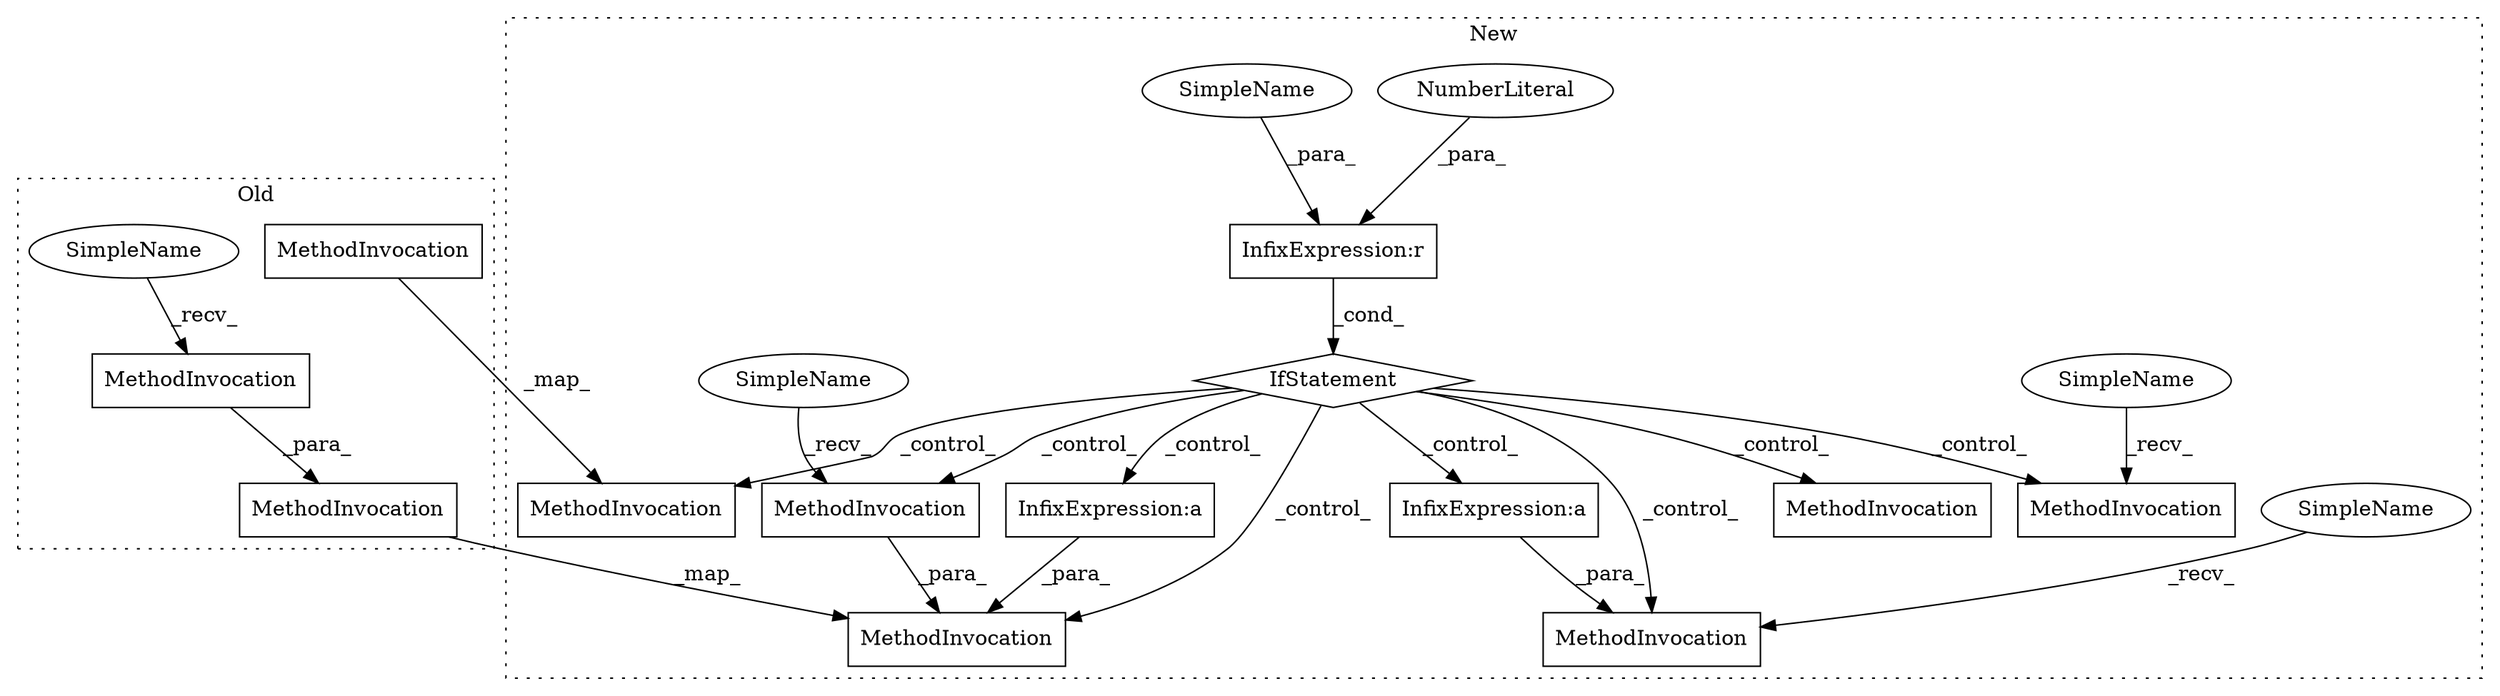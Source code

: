 digraph G {
subgraph cluster0 {
2 [label="MethodInvocation" a="32" s="10698,10707" l="8,1" shape="box"];
4 [label="MethodInvocation" a="32" s="10829" l="7" shape="box"];
8 [label="MethodInvocation" a="32" s="10929,10958" l="5,1" shape="box"];
16 [label="SimpleName" a="42" s="10822" l="6" shape="ellipse"];
label = "Old";
style="dotted";
}
subgraph cluster1 {
1 [label="IfStatement" a="25" s="13460,13479" l="4,2" shape="diamond"];
3 [label="MethodInvocation" a="32" s="13581,13666" l="5,1" shape="box"];
5 [label="MethodInvocation" a="32" s="13812" l="9" shape="box"];
6 [label="MethodInvocation" a="32" s="14087" l="7" shape="box"];
7 [label="MethodInvocation" a="32" s="13553,13562" l="8,1" shape="box"];
9 [label="MethodInvocation" a="32" s="13803,13888" l="5,1" shape="box"];
10 [label="MethodInvocation" a="32" s="13507" l="9" shape="box"];
11 [label="NumberLiteral" a="34" s="13478" l="1" shape="ellipse"];
12 [label="SimpleName" a="42" s="13808" l="3" shape="ellipse"];
13 [label="SimpleName" a="42" s="13503" l="3" shape="ellipse"];
14 [label="SimpleName" a="42" s="13464" l="10" shape="ellipse"];
15 [label="SimpleName" a="42" s="13574" l="6" shape="ellipse"];
17 [label="InfixExpression:a" a="27" s="13865" l="1" shape="box"];
18 [label="InfixExpression:a" a="27" s="13643" l="1" shape="box"];
19 [label="InfixExpression:r" a="27" s="13474" l="4" shape="box"];
label = "New";
style="dotted";
}
1 -> 6 [label="_control_"];
1 -> 9 [label="_control_"];
1 -> 7 [label="_control_"];
1 -> 18 [label="_control_"];
1 -> 17 [label="_control_"];
1 -> 10 [label="_control_"];
1 -> 5 [label="_control_"];
1 -> 3 [label="_control_"];
2 -> 7 [label="_map_"];
4 -> 8 [label="_para_"];
5 -> 9 [label="_para_"];
8 -> 9 [label="_map_"];
11 -> 19 [label="_para_"];
12 -> 5 [label="_recv_"];
13 -> 10 [label="_recv_"];
14 -> 19 [label="_para_"];
15 -> 3 [label="_recv_"];
16 -> 4 [label="_recv_"];
17 -> 9 [label="_para_"];
18 -> 3 [label="_para_"];
19 -> 1 [label="_cond_"];
}